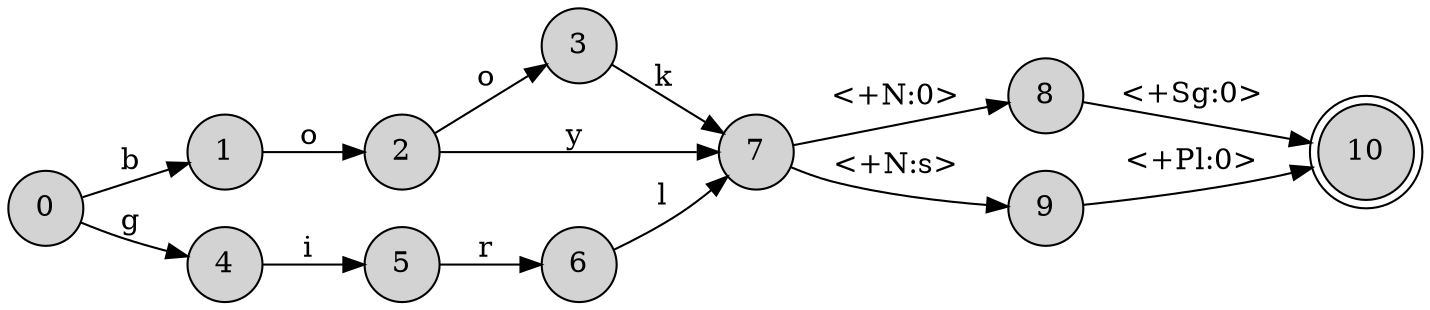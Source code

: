 digraph A {
rankdir = LR;
node [shape=circle,style=filled] 0
node [shape=circle,style=filled] 1
node [shape=circle,style=filled] 2
node [shape=circle,style=filled] 3
node [shape=circle,style=filled] 4
node [shape=circle,style=filled] 5
node [shape=circle,style=filled] 6
node [shape=circle,style=filled] 7
node [shape=circle,style=filled] 8
node [shape=circle,style=filled] 9
node [shape=doublecircle,style=filled] 10
0 -> 4 [label="g "];
0 -> 1 [label="b "];
1 -> 2 [label="o "];
2 -> 7 [label="y "];
2 -> 3 [label="o "];
3 -> 7 [label="k "];
4 -> 5 [label="i "];
5 -> 6 [label="r "];
6 -> 7 [label="l "];
7 -> 9 [label="<+N:s> "];
7 -> 8 [label="<+N:0> "];
8 -> 10 [label="<+Sg:0> "];
9 -> 10 [label="<+Pl:0> "];
}